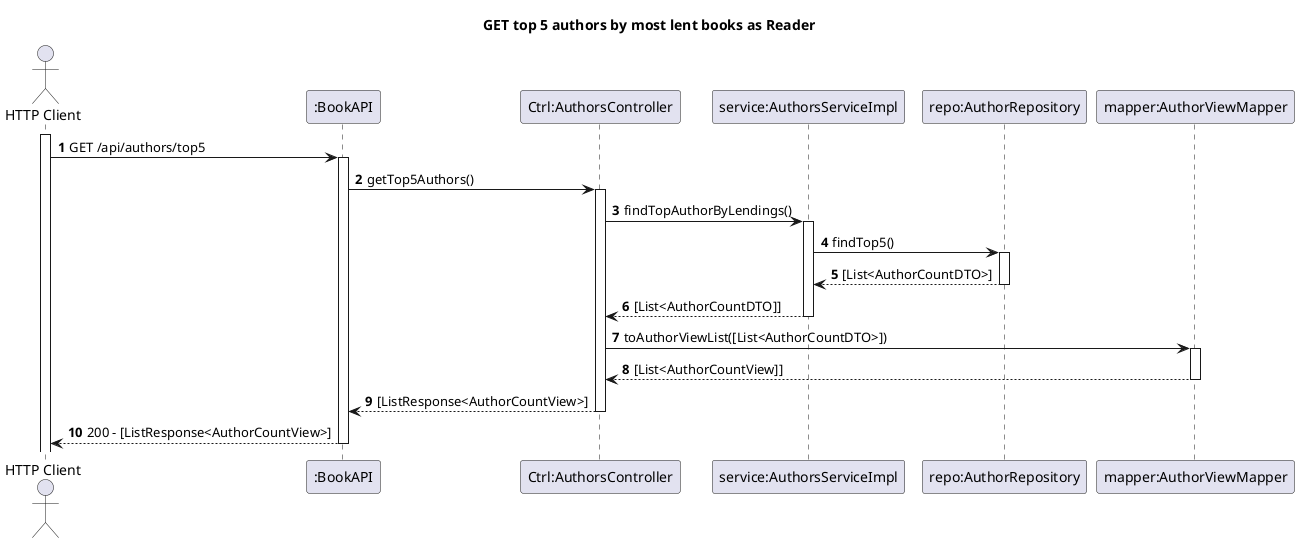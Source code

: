 @startuml
'https://plantuml.com/sequence-diagram
autoactivate on
autonumber

title GET top 5 authors by most lent books as Reader

actor "HTTP Client" as Reader
participant ":BookAPI" as Rest
participant "Ctrl:AuthorsController" as AuthorController
participant "service:AuthorsServiceImpl" as AuthorService
participant "repo:AuthorRepository" as AuthorRepository
participant "mapper:AuthorViewMapper" as AuthorViewMapper

activate Reader

Reader -> Rest: GET /api/authors/top5

Rest -> AuthorController: getTop5Authors()

AuthorController -> AuthorService: findTopAuthorByLendings()
AuthorService -> AuthorRepository: findTop5()
AuthorRepository --> AuthorService: [List<AuthorCountDTO>]
AuthorService --> AuthorController: [List<AuthorCountDTO]]

AuthorController -> AuthorViewMapper: toAuthorViewList([List<AuthorCountDTO>])
AuthorViewMapper --> AuthorController: [List<AuthorCountView]]

AuthorController --> Rest: [ListResponse<AuthorCountView>]

Rest --> Reader: 200 - [ListResponse<AuthorCountView>]

@enduml

